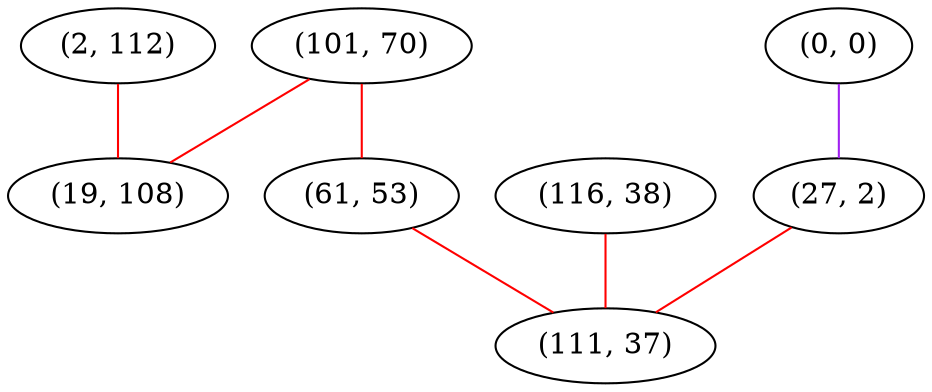 graph "" {
"(2, 112)";
"(0, 0)";
"(101, 70)";
"(61, 53)";
"(19, 108)";
"(116, 38)";
"(27, 2)";
"(111, 37)";
"(2, 112)" -- "(19, 108)"  [color=red, key=0, weight=1];
"(0, 0)" -- "(27, 2)"  [color=purple, key=0, weight=4];
"(101, 70)" -- "(19, 108)"  [color=red, key=0, weight=1];
"(101, 70)" -- "(61, 53)"  [color=red, key=0, weight=1];
"(61, 53)" -- "(111, 37)"  [color=red, key=0, weight=1];
"(116, 38)" -- "(111, 37)"  [color=red, key=0, weight=1];
"(27, 2)" -- "(111, 37)"  [color=red, key=0, weight=1];
}
